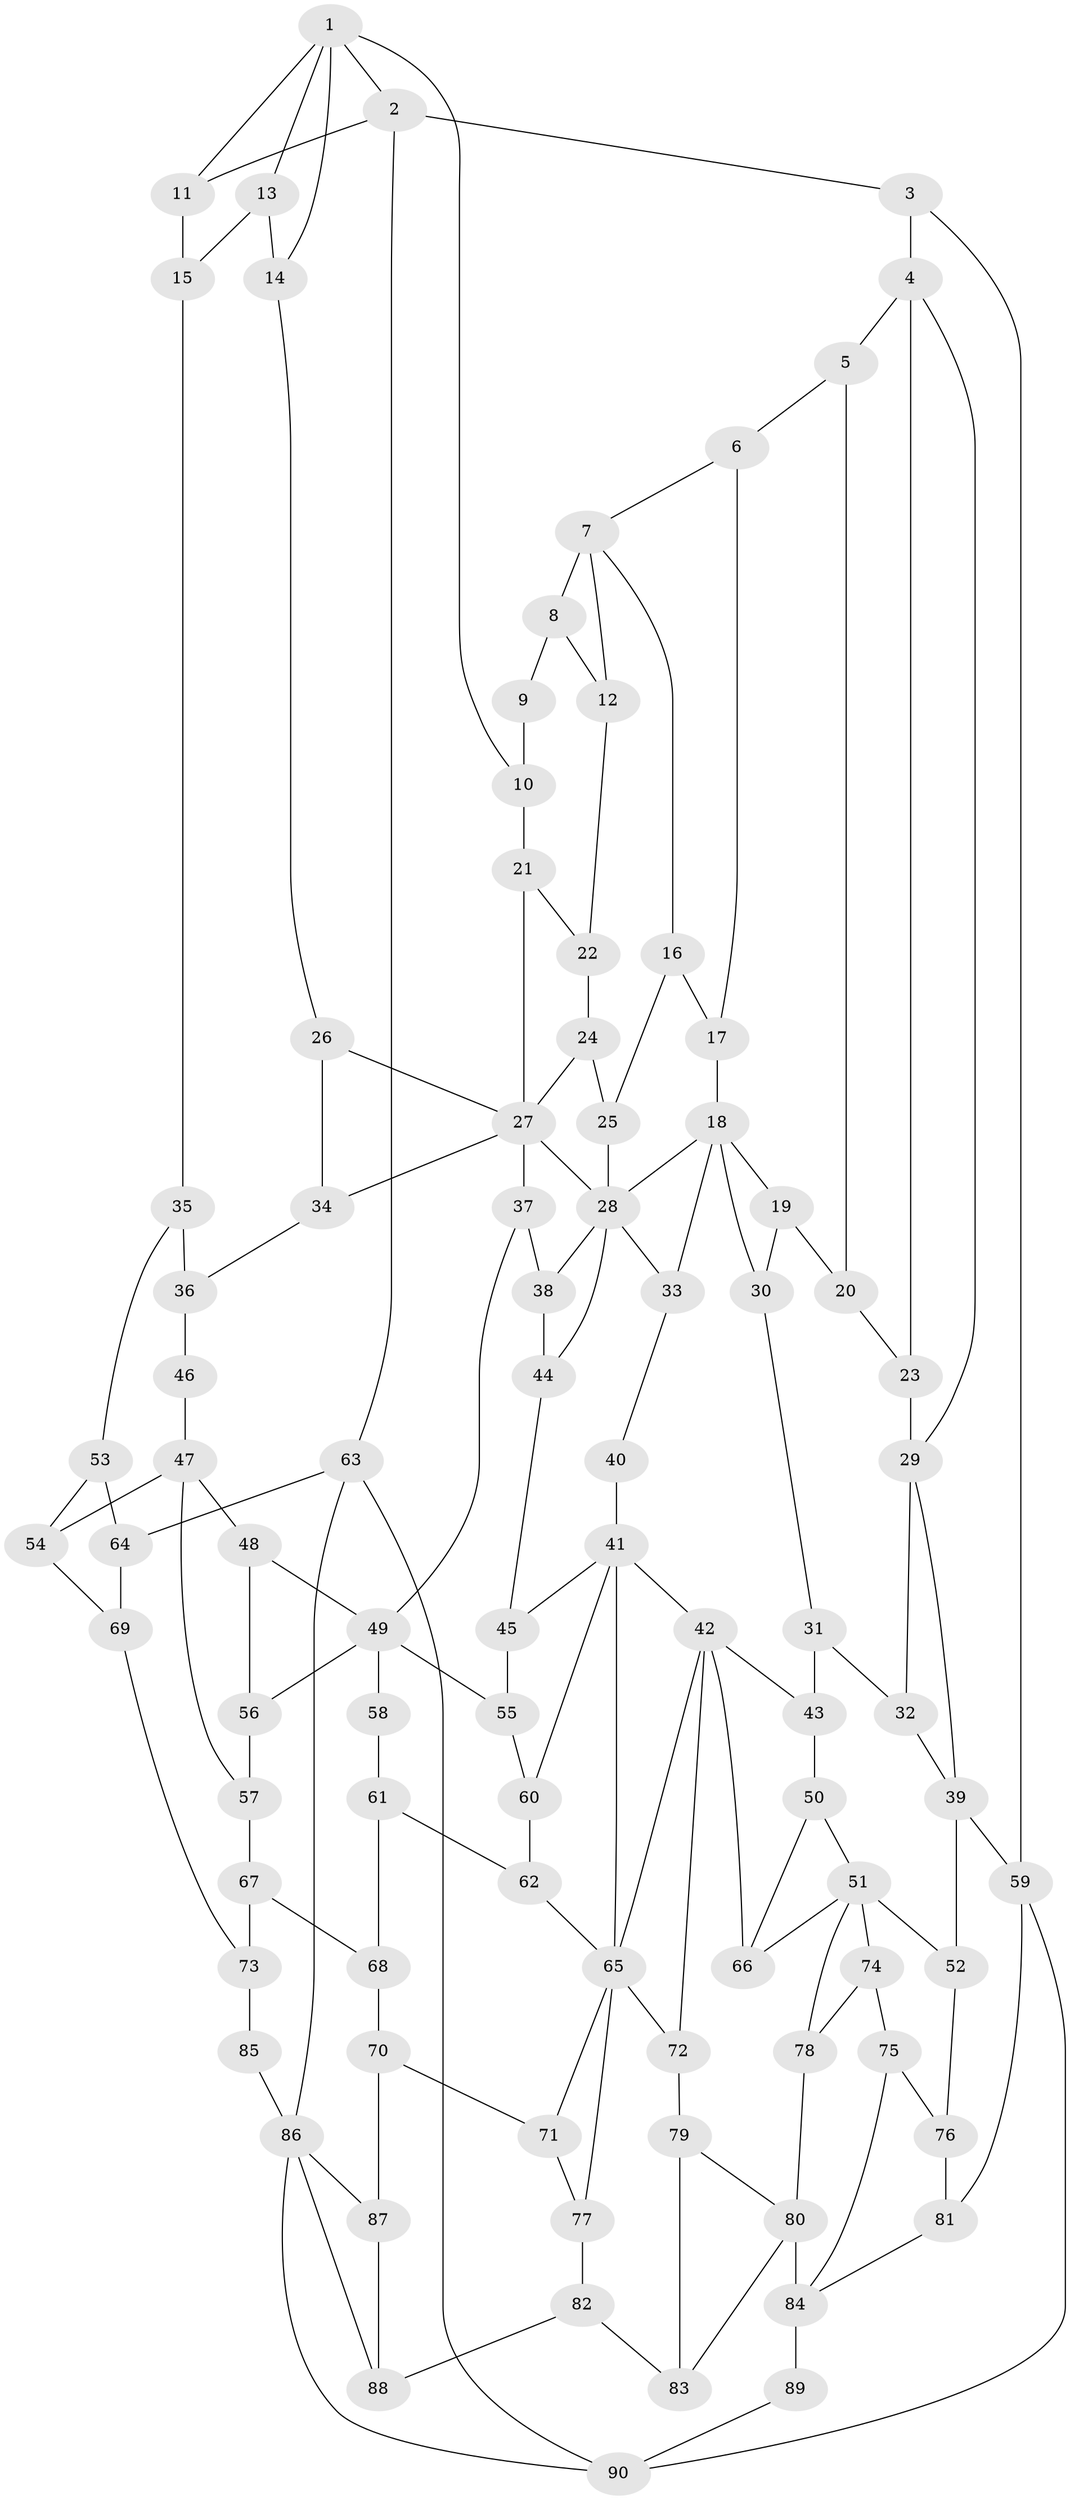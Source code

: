 // original degree distribution, {3: 0.013422818791946308, 6: 0.21476510067114093, 4: 0.2348993288590604, 5: 0.5369127516778524}
// Generated by graph-tools (version 1.1) at 2025/54/03/04/25 22:54:33]
// undirected, 90 vertices, 149 edges
graph export_dot {
  node [color=gray90,style=filled];
  1;
  2;
  3;
  4;
  5;
  6;
  7;
  8;
  9;
  10;
  11;
  12;
  13;
  14;
  15;
  16;
  17;
  18;
  19;
  20;
  21;
  22;
  23;
  24;
  25;
  26;
  27;
  28;
  29;
  30;
  31;
  32;
  33;
  34;
  35;
  36;
  37;
  38;
  39;
  40;
  41;
  42;
  43;
  44;
  45;
  46;
  47;
  48;
  49;
  50;
  51;
  52;
  53;
  54;
  55;
  56;
  57;
  58;
  59;
  60;
  61;
  62;
  63;
  64;
  65;
  66;
  67;
  68;
  69;
  70;
  71;
  72;
  73;
  74;
  75;
  76;
  77;
  78;
  79;
  80;
  81;
  82;
  83;
  84;
  85;
  86;
  87;
  88;
  89;
  90;
  1 -- 2 [weight=1.0];
  1 -- 10 [weight=1.0];
  1 -- 11 [weight=1.0];
  1 -- 13 [weight=1.0];
  1 -- 14 [weight=1.0];
  2 -- 3 [weight=1.0];
  2 -- 11 [weight=1.0];
  2 -- 63 [weight=1.0];
  3 -- 4 [weight=2.0];
  3 -- 59 [weight=1.0];
  4 -- 5 [weight=1.0];
  4 -- 23 [weight=2.0];
  4 -- 29 [weight=1.0];
  5 -- 6 [weight=1.0];
  5 -- 20 [weight=1.0];
  6 -- 7 [weight=1.0];
  6 -- 17 [weight=1.0];
  7 -- 8 [weight=3.0];
  7 -- 12 [weight=1.0];
  7 -- 16 [weight=1.0];
  8 -- 9 [weight=2.0];
  8 -- 12 [weight=1.0];
  9 -- 10 [weight=1.0];
  10 -- 21 [weight=1.0];
  11 -- 15 [weight=1.0];
  12 -- 22 [weight=1.0];
  13 -- 14 [weight=2.0];
  13 -- 15 [weight=1.0];
  14 -- 26 [weight=1.0];
  15 -- 35 [weight=1.0];
  16 -- 17 [weight=1.0];
  16 -- 25 [weight=1.0];
  17 -- 18 [weight=1.0];
  18 -- 19 [weight=1.0];
  18 -- 28 [weight=1.0];
  18 -- 30 [weight=1.0];
  18 -- 33 [weight=1.0];
  19 -- 20 [weight=1.0];
  19 -- 30 [weight=1.0];
  20 -- 23 [weight=1.0];
  21 -- 22 [weight=1.0];
  21 -- 27 [weight=1.0];
  22 -- 24 [weight=1.0];
  23 -- 29 [weight=3.0];
  24 -- 25 [weight=1.0];
  24 -- 27 [weight=1.0];
  25 -- 28 [weight=1.0];
  26 -- 27 [weight=1.0];
  26 -- 34 [weight=1.0];
  27 -- 28 [weight=1.0];
  27 -- 34 [weight=1.0];
  27 -- 37 [weight=1.0];
  28 -- 33 [weight=1.0];
  28 -- 38 [weight=1.0];
  28 -- 44 [weight=1.0];
  29 -- 32 [weight=1.0];
  29 -- 39 [weight=1.0];
  30 -- 31 [weight=1.0];
  31 -- 32 [weight=1.0];
  31 -- 43 [weight=1.0];
  32 -- 39 [weight=2.0];
  33 -- 40 [weight=1.0];
  34 -- 36 [weight=1.0];
  35 -- 36 [weight=1.0];
  35 -- 53 [weight=1.0];
  36 -- 46 [weight=1.0];
  37 -- 38 [weight=1.0];
  37 -- 49 [weight=1.0];
  38 -- 44 [weight=1.0];
  39 -- 52 [weight=2.0];
  39 -- 59 [weight=1.0];
  40 -- 41 [weight=2.0];
  41 -- 42 [weight=1.0];
  41 -- 45 [weight=1.0];
  41 -- 60 [weight=1.0];
  41 -- 65 [weight=1.0];
  42 -- 43 [weight=1.0];
  42 -- 65 [weight=1.0];
  42 -- 66 [weight=1.0];
  42 -- 72 [weight=1.0];
  43 -- 50 [weight=1.0];
  44 -- 45 [weight=1.0];
  45 -- 55 [weight=1.0];
  46 -- 47 [weight=2.0];
  47 -- 48 [weight=1.0];
  47 -- 54 [weight=2.0];
  47 -- 57 [weight=1.0];
  48 -- 49 [weight=1.0];
  48 -- 56 [weight=1.0];
  49 -- 55 [weight=1.0];
  49 -- 56 [weight=1.0];
  49 -- 58 [weight=2.0];
  50 -- 51 [weight=1.0];
  50 -- 66 [weight=1.0];
  51 -- 52 [weight=2.0];
  51 -- 66 [weight=1.0];
  51 -- 74 [weight=1.0];
  51 -- 78 [weight=1.0];
  52 -- 76 [weight=1.0];
  53 -- 54 [weight=1.0];
  53 -- 64 [weight=1.0];
  54 -- 69 [weight=1.0];
  55 -- 60 [weight=1.0];
  56 -- 57 [weight=1.0];
  57 -- 67 [weight=1.0];
  58 -- 61 [weight=1.0];
  59 -- 81 [weight=1.0];
  59 -- 90 [weight=1.0];
  60 -- 62 [weight=1.0];
  61 -- 62 [weight=1.0];
  61 -- 68 [weight=1.0];
  62 -- 65 [weight=1.0];
  63 -- 64 [weight=1.0];
  63 -- 86 [weight=1.0];
  63 -- 90 [weight=1.0];
  64 -- 69 [weight=1.0];
  65 -- 71 [weight=1.0];
  65 -- 72 [weight=1.0];
  65 -- 77 [weight=1.0];
  67 -- 68 [weight=1.0];
  67 -- 73 [weight=1.0];
  68 -- 70 [weight=1.0];
  69 -- 73 [weight=1.0];
  70 -- 71 [weight=1.0];
  70 -- 87 [weight=1.0];
  71 -- 77 [weight=1.0];
  72 -- 79 [weight=1.0];
  73 -- 85 [weight=1.0];
  74 -- 75 [weight=1.0];
  74 -- 78 [weight=1.0];
  75 -- 76 [weight=1.0];
  75 -- 84 [weight=1.0];
  76 -- 81 [weight=1.0];
  77 -- 82 [weight=1.0];
  78 -- 80 [weight=1.0];
  79 -- 80 [weight=1.0];
  79 -- 83 [weight=1.0];
  80 -- 83 [weight=1.0];
  80 -- 84 [weight=2.0];
  81 -- 84 [weight=1.0];
  82 -- 83 [weight=1.0];
  82 -- 88 [weight=1.0];
  84 -- 89 [weight=2.0];
  85 -- 86 [weight=2.0];
  86 -- 87 [weight=1.0];
  86 -- 88 [weight=1.0];
  86 -- 90 [weight=1.0];
  87 -- 88 [weight=1.0];
  89 -- 90 [weight=1.0];
}
